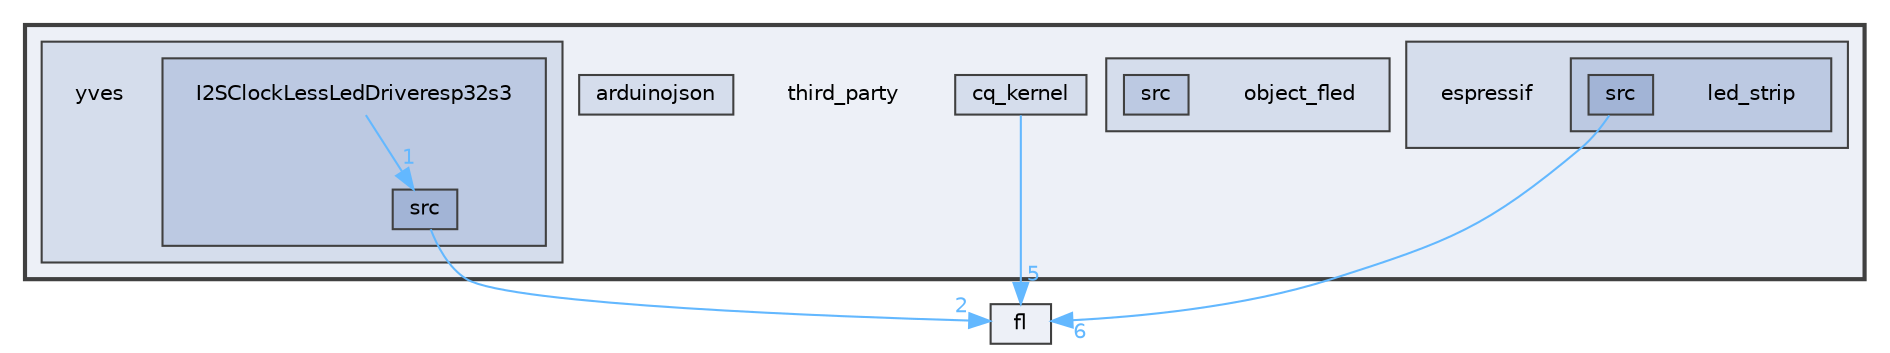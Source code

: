 digraph "third_party"
{
 // INTERACTIVE_SVG=YES
 // LATEX_PDF_SIZE
  bgcolor="transparent";
  edge [fontname=Helvetica,fontsize=10,labelfontname=Helvetica,labelfontsize=10];
  node [fontname=Helvetica,fontsize=10,shape=box,height=0.2,width=0.4];
  compound=true
  subgraph clusterdir_c30bdf76ce759a4eae8387be42921388 {
    graph [ bgcolor="#edf0f7", pencolor="grey25", label="", fontname=Helvetica,fontsize=10 style="filled,bold", URL="dir_c30bdf76ce759a4eae8387be42921388.html",tooltip=""]
    dir_c30bdf76ce759a4eae8387be42921388 [shape=plaintext, label="third_party"];
  dir_99054eaaf1ec2d970c78e0cd41436977 [label="arduinojson", fillcolor="#d5ddec", color="grey25", style="filled", URL="dir_99054eaaf1ec2d970c78e0cd41436977.html",tooltip=""];
  dir_c23718cd009cf675cffaf984d81a2fb9 [label="cq_kernel", fillcolor="#d5ddec", color="grey25", style="filled", URL="dir_c23718cd009cf675cffaf984d81a2fb9.html",tooltip=""];
  subgraph clusterdir_16d1759c38bc39b721e8cd0df805ebae {
    graph [ bgcolor="#d5ddec", pencolor="grey25", label="", fontname=Helvetica,fontsize=10 style="filled", URL="dir_16d1759c38bc39b721e8cd0df805ebae.html",tooltip=""]
    dir_16d1759c38bc39b721e8cd0df805ebae [shape=plaintext, label="espressif"];
  subgraph clusterdir_1b2bd9daf010c2497001a4ecf4482125 {
    graph [ bgcolor="#bcc9e2", pencolor="grey25", label="", fontname=Helvetica,fontsize=10 style="filled", URL="dir_1b2bd9daf010c2497001a4ecf4482125.html",tooltip=""]
    dir_1b2bd9daf010c2497001a4ecf4482125 [shape=plaintext, label="led_strip"];
  dir_0d5f71e73f676efb5e997d1df1889c9d [label="src", fillcolor="#a2b4d6", color="grey25", style="filled", URL="dir_0d5f71e73f676efb5e997d1df1889c9d.html",tooltip=""];
  }
  }
  subgraph clusterdir_c31c3e3593f8f0c28b47badf4d12d70e {
    graph [ bgcolor="#d5ddec", pencolor="grey25", label="", fontname=Helvetica,fontsize=10 style="filled", URL="dir_c31c3e3593f8f0c28b47badf4d12d70e.html",tooltip=""]
    dir_c31c3e3593f8f0c28b47badf4d12d70e [shape=plaintext, label="object_fled"];
  dir_3fb338c90e52612a3293a7dbe09f30ff [label="src", fillcolor="#bcc9e2", color="grey25", style="filled", URL="dir_3fb338c90e52612a3293a7dbe09f30ff.html",tooltip=""];
  }
  subgraph clusterdir_9dccaf858a7ff7f079e45ffd53709862 {
    graph [ bgcolor="#d5ddec", pencolor="grey25", label="", fontname=Helvetica,fontsize=10 style="filled", URL="dir_9dccaf858a7ff7f079e45ffd53709862.html",tooltip=""]
    dir_9dccaf858a7ff7f079e45ffd53709862 [shape=plaintext, label="yves"];
  subgraph clusterdir_6967420d75a895a264b6b63a4f9b2562 {
    graph [ bgcolor="#bcc9e2", pencolor="grey25", label="", fontname=Helvetica,fontsize=10 style="filled", URL="dir_6967420d75a895a264b6b63a4f9b2562.html",tooltip=""]
    dir_6967420d75a895a264b6b63a4f9b2562 [shape=plaintext, label="I2SClockLessLedDriveresp32s3"];
  dir_74527076c98eac4b0135801e93064360 [label="src", fillcolor="#a2b4d6", color="grey25", style="filled", URL="dir_74527076c98eac4b0135801e93064360.html",tooltip=""];
  }
  }
  }
  dir_4d1829fa9bd13d7db71e765b2707b248 [label="fl", fillcolor="#edf0f7", color="grey25", style="filled", URL="dir_4d1829fa9bd13d7db71e765b2707b248.html",tooltip=""];
  dir_c23718cd009cf675cffaf984d81a2fb9->dir_4d1829fa9bd13d7db71e765b2707b248 [headlabel="5", labeldistance=1.5 headhref="dir_000019_000035.html" href="dir_000019_000035.html" color="steelblue1" fontcolor="steelblue1"];
  dir_0d5f71e73f676efb5e997d1df1889c9d->dir_4d1829fa9bd13d7db71e765b2707b248 [headlabel="6", labeldistance=1.5 headhref="dir_000085_000035.html" href="dir_000085_000035.html" color="steelblue1" fontcolor="steelblue1"];
  dir_6967420d75a895a264b6b63a4f9b2562->dir_74527076c98eac4b0135801e93064360 [headlabel="1", labeldistance=1.5 headhref="dir_000054_000087.html" href="dir_000054_000087.html" color="steelblue1" fontcolor="steelblue1"];
  dir_74527076c98eac4b0135801e93064360->dir_4d1829fa9bd13d7db71e765b2707b248 [headlabel="2", labeldistance=1.5 headhref="dir_000087_000035.html" href="dir_000087_000035.html" color="steelblue1" fontcolor="steelblue1"];
}
